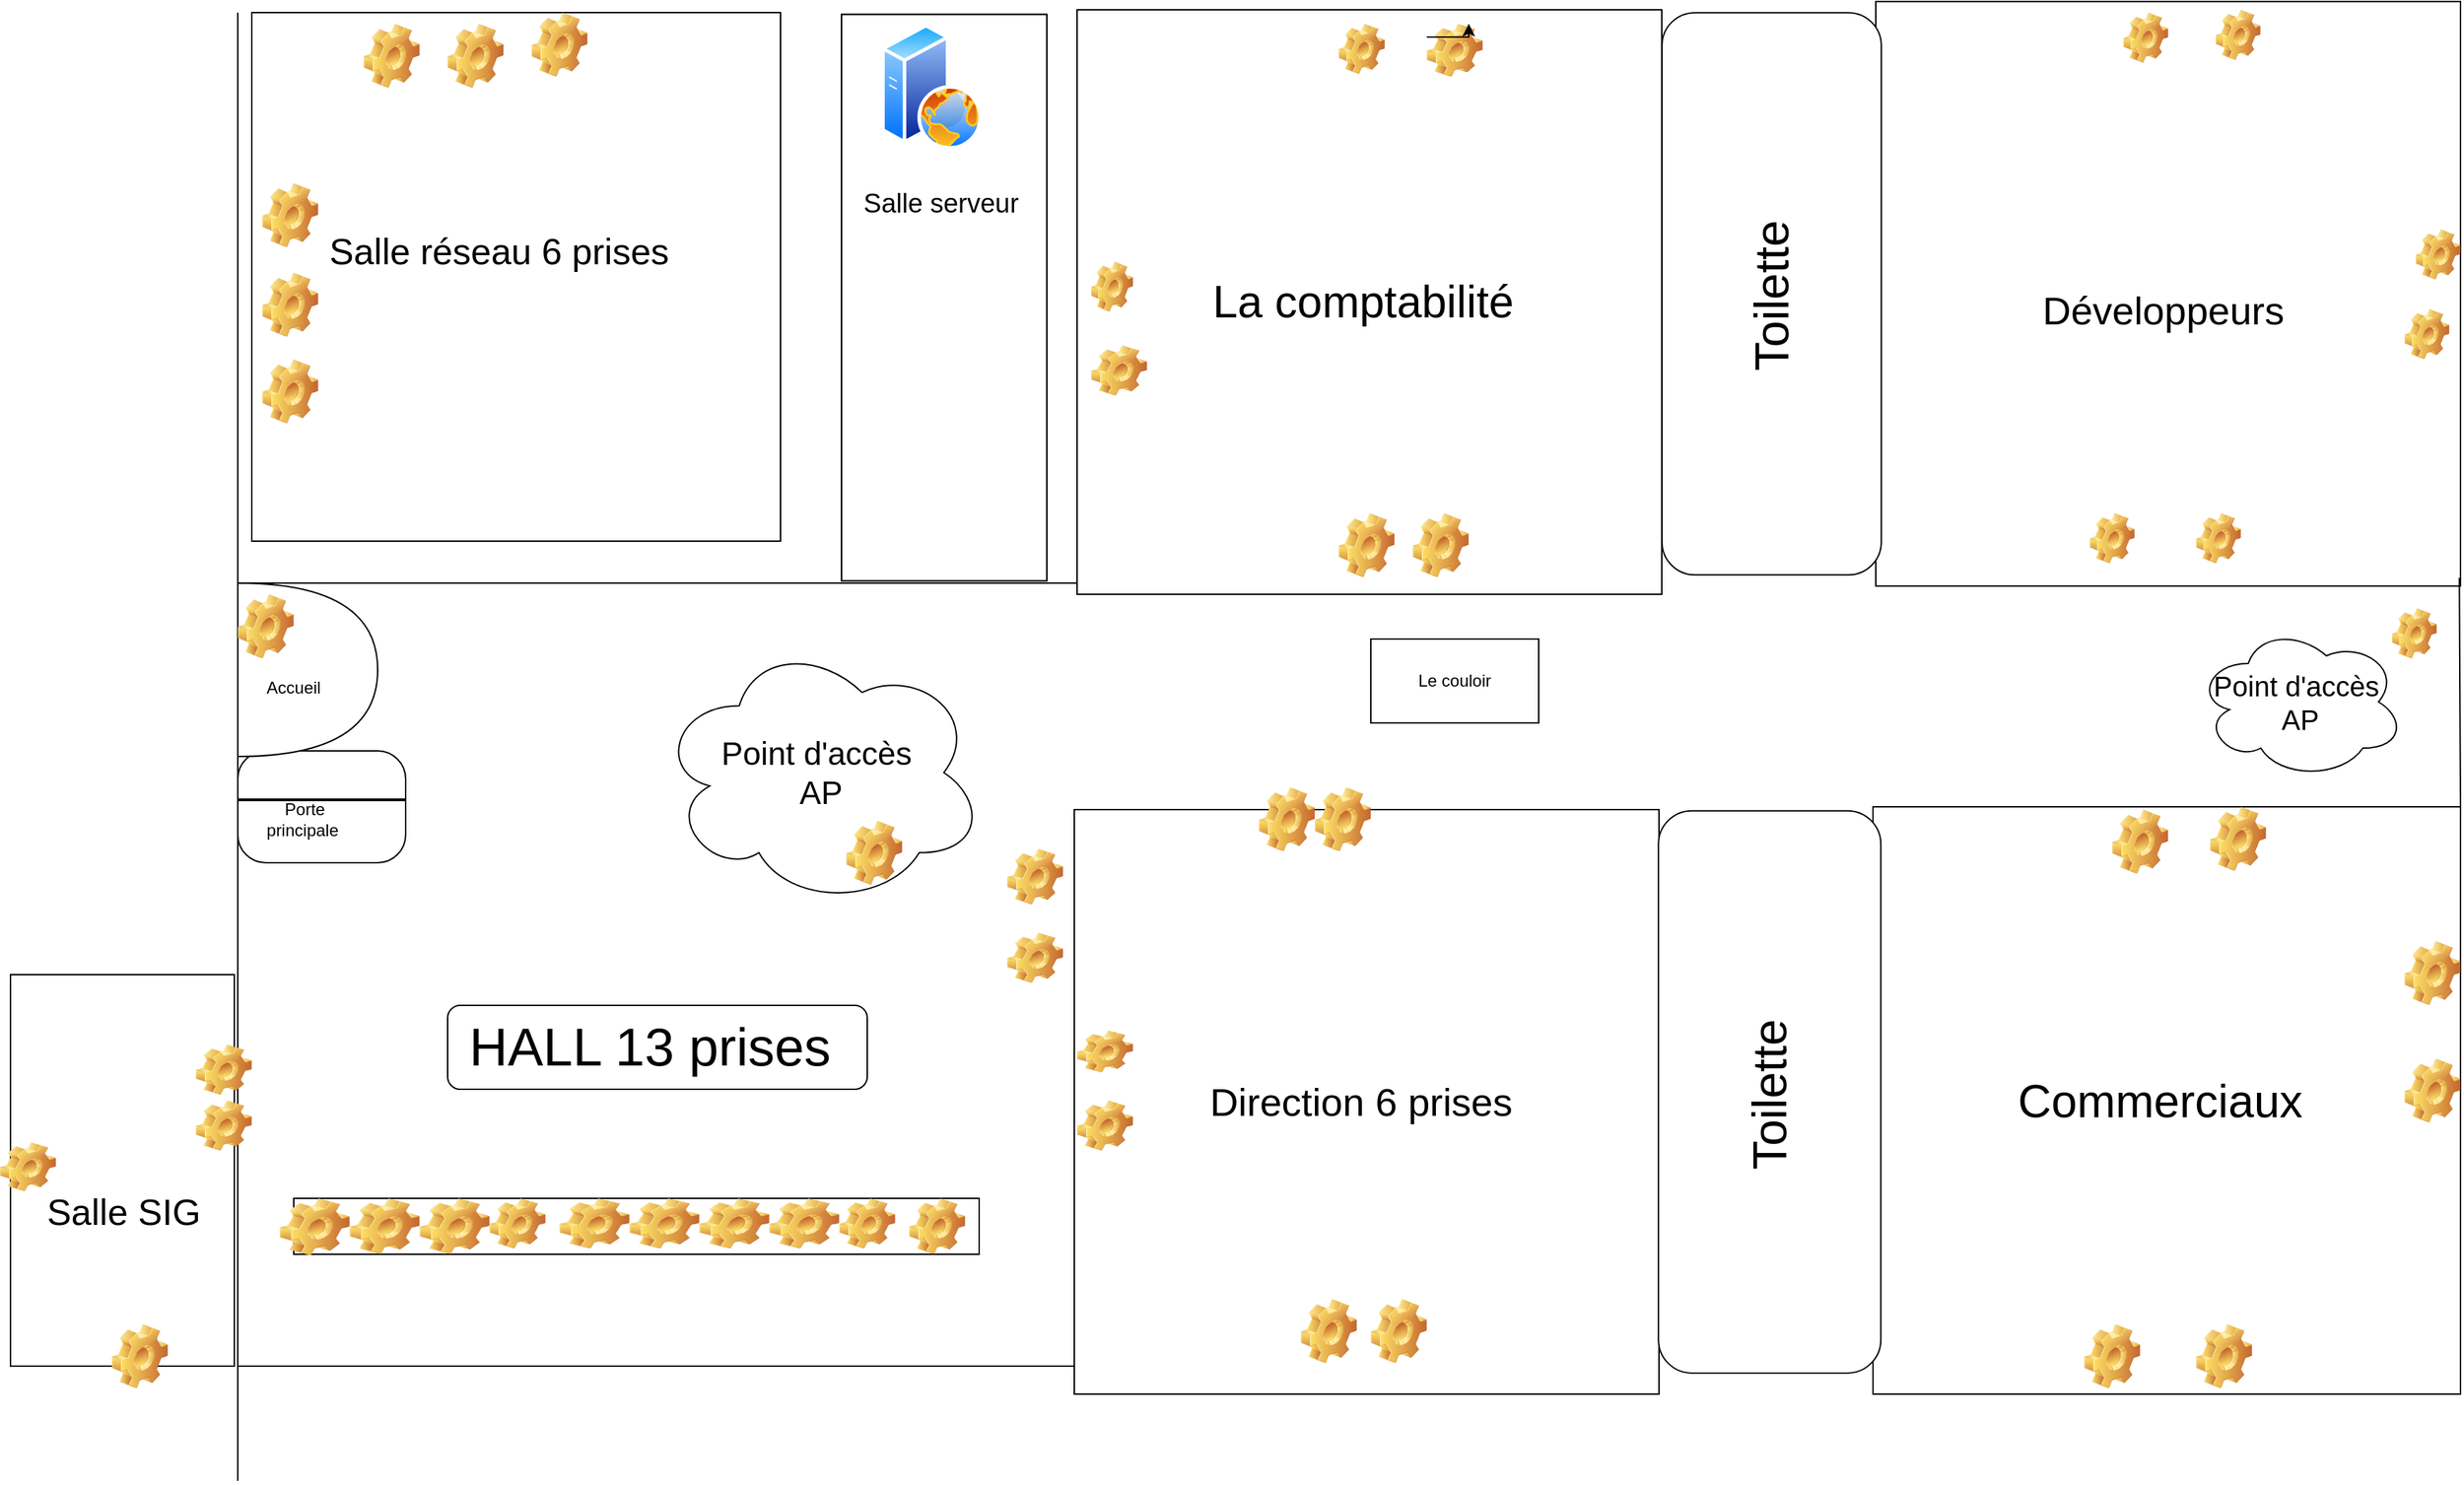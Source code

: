 <mxfile version="24.0.7" type="github">
  <diagram name="Page-1" id="CkJ11IbJdgqycw08BvRD">
    <mxGraphModel dx="2399" dy="3188" grid="1" gridSize="10" guides="1" tooltips="1" connect="1" arrows="1" fold="1" page="1" pageScale="1" pageWidth="827" pageHeight="1169" math="0" shadow="0">
      <root>
        <mxCell id="0" />
        <mxCell id="1" parent="0" />
        <mxCell id="zvDx-RI4SgqdZpIUH7GK-1" value="" style="rounded=0;whiteSpace=wrap;html=1;rotation=-90;" vertex="1" parent="1">
          <mxGeometry x="-222.5" y="-500" width="280" height="160" as="geometry" />
        </mxCell>
        <mxCell id="zvDx-RI4SgqdZpIUH7GK-5" value="" style="endArrow=none;html=1;rounded=0;" edge="1" parent="1">
          <mxGeometry width="50" height="50" relative="1" as="geometry">
            <mxPoint y="-1248" as="sourcePoint" />
            <mxPoint y="-198" as="targetPoint" />
          </mxGeometry>
        </mxCell>
        <mxCell id="zvDx-RI4SgqdZpIUH7GK-6" value="" style="endArrow=none;html=1;rounded=0;" edge="1" parent="1">
          <mxGeometry width="50" height="50" relative="1" as="geometry">
            <mxPoint x="600" y="-280" as="sourcePoint" />
            <mxPoint y="-280" as="targetPoint" />
          </mxGeometry>
        </mxCell>
        <mxCell id="zvDx-RI4SgqdZpIUH7GK-9" value="" style="rounded=0;whiteSpace=wrap;html=1;" vertex="1" parent="1">
          <mxGeometry x="40" y="-400" width="490" height="40" as="geometry" />
        </mxCell>
        <mxCell id="zvDx-RI4SgqdZpIUH7GK-40" value="" style="shape=image;html=1;verticalLabelPosition=bottom;verticalAlign=top;imageAspect=0;image=img/clipart/Gear_128x128.png" vertex="1" parent="1">
          <mxGeometry x="30" y="-400" width="50" height="41" as="geometry" />
        </mxCell>
        <mxCell id="zvDx-RI4SgqdZpIUH7GK-41" value="" style="shape=image;html=1;verticalLabelPosition=bottom;verticalAlign=top;imageAspect=0;image=img/clipart/Gear_128x128.png" vertex="1" parent="1">
          <mxGeometry x="80" y="-400" width="50" height="40" as="geometry" />
        </mxCell>
        <mxCell id="zvDx-RI4SgqdZpIUH7GK-42" value="" style="shape=image;html=1;verticalLabelPosition=bottom;verticalAlign=top;imageAspect=0;image=img/clipart/Gear_128x128.png" vertex="1" parent="1">
          <mxGeometry x="130" y="-400" width="50" height="40" as="geometry" />
        </mxCell>
        <mxCell id="zvDx-RI4SgqdZpIUH7GK-44" value="" style="shape=image;html=1;verticalLabelPosition=bottom;verticalAlign=top;imageAspect=0;image=img/clipart/Gear_128x128.png" vertex="1" parent="1">
          <mxGeometry x="180" y="-400" width="40" height="36" as="geometry" />
        </mxCell>
        <mxCell id="zvDx-RI4SgqdZpIUH7GK-45" value="" style="shape=image;html=1;verticalLabelPosition=bottom;verticalAlign=top;imageAspect=0;image=img/clipart/Gear_128x128.png" vertex="1" parent="1">
          <mxGeometry x="230" y="-400" width="50" height="36" as="geometry" />
        </mxCell>
        <mxCell id="zvDx-RI4SgqdZpIUH7GK-46" value="" style="shape=image;html=1;verticalLabelPosition=bottom;verticalAlign=top;imageAspect=0;image=img/clipart/Gear_128x128.png" vertex="1" parent="1">
          <mxGeometry x="280" y="-400" width="50" height="36" as="geometry" />
        </mxCell>
        <mxCell id="zvDx-RI4SgqdZpIUH7GK-47" value="" style="shape=image;html=1;verticalLabelPosition=bottom;verticalAlign=top;imageAspect=0;image=img/clipart/Gear_128x128.png" vertex="1" parent="1">
          <mxGeometry x="330" y="-400" width="50" height="36" as="geometry" />
        </mxCell>
        <mxCell id="zvDx-RI4SgqdZpIUH7GK-48" value="" style="shape=image;html=1;verticalLabelPosition=bottom;verticalAlign=top;imageAspect=0;image=img/clipart/Gear_128x128.png" vertex="1" parent="1">
          <mxGeometry x="380" y="-400" width="50" height="36" as="geometry" />
        </mxCell>
        <mxCell id="zvDx-RI4SgqdZpIUH7GK-49" value="" style="shape=image;html=1;verticalLabelPosition=bottom;verticalAlign=top;imageAspect=0;image=img/clipart/Gear_128x128.png" vertex="1" parent="1">
          <mxGeometry x="430" y="-400" width="40" height="36" as="geometry" />
        </mxCell>
        <mxCell id="zvDx-RI4SgqdZpIUH7GK-50" value="" style="shape=image;html=1;verticalLabelPosition=bottom;verticalAlign=top;imageAspect=0;image=img/clipart/Gear_128x128.png" vertex="1" parent="1">
          <mxGeometry x="480" y="-400" width="40" height="40" as="geometry" />
        </mxCell>
        <mxCell id="zvDx-RI4SgqdZpIUH7GK-53" value="" style="shape=image;html=1;verticalLabelPosition=bottom;verticalAlign=top;imageAspect=0;image=img/clipart/Gear_128x128.png" vertex="1" parent="1">
          <mxGeometry x="-30" y="-510" width="40" height="36" as="geometry" />
        </mxCell>
        <mxCell id="zvDx-RI4SgqdZpIUH7GK-55" value="" style="shape=image;html=1;verticalLabelPosition=bottom;verticalAlign=top;imageAspect=0;image=img/clipart/Gear_128x128.png" vertex="1" parent="1">
          <mxGeometry x="-30" y="-470" width="40" height="36" as="geometry" />
        </mxCell>
        <mxCell id="zvDx-RI4SgqdZpIUH7GK-57" value="" style="shape=image;html=1;verticalLabelPosition=bottom;verticalAlign=top;imageAspect=0;image=img/clipart/Gear_128x128.png" vertex="1" parent="1">
          <mxGeometry x="-170" y="-440" width="40" height="35" as="geometry" />
        </mxCell>
        <mxCell id="zvDx-RI4SgqdZpIUH7GK-58" value="" style="shape=image;html=1;verticalLabelPosition=bottom;verticalAlign=top;imageAspect=0;image=img/clipart/Gear_128x128.png" vertex="1" parent="1">
          <mxGeometry x="-90" y="-310" width="40" height="46" as="geometry" />
        </mxCell>
        <mxCell id="zvDx-RI4SgqdZpIUH7GK-62" value="&lt;font style=&quot;font-size: 23px;&quot;&gt;Point d&#39;accès&amp;nbsp;&lt;/font&gt;&lt;div style=&quot;font-size: 23px;&quot;&gt;&lt;font style=&quot;font-size: 23px;&quot;&gt;AP&lt;/font&gt;&lt;/div&gt;" style="ellipse;shape=cloud;whiteSpace=wrap;html=1;" vertex="1" parent="1">
          <mxGeometry x="300" y="-800" width="234" height="191" as="geometry" />
        </mxCell>
        <mxCell id="zvDx-RI4SgqdZpIUH7GK-63" value="" style="rounded=1;whiteSpace=wrap;html=1;arcSize=25;" vertex="1" parent="1">
          <mxGeometry y="-720" width="120" height="80" as="geometry" />
        </mxCell>
        <mxCell id="zvDx-RI4SgqdZpIUH7GK-64" value="" style="line;strokeWidth=2;html=1;" vertex="1" parent="1">
          <mxGeometry y="-690" width="120" height="10" as="geometry" />
        </mxCell>
        <mxCell id="zvDx-RI4SgqdZpIUH7GK-65" value="" style="endArrow=none;html=1;rounded=0;" edge="1" parent="1">
          <mxGeometry width="50" height="50" relative="1" as="geometry">
            <mxPoint y="-840" as="sourcePoint" />
            <mxPoint x="600" y="-840" as="targetPoint" />
          </mxGeometry>
        </mxCell>
        <mxCell id="zvDx-RI4SgqdZpIUH7GK-72" value="&lt;font style=&quot;font-size: 28px;&quot;&gt;Direction 6 prises&amp;nbsp;&lt;/font&gt;" style="whiteSpace=wrap;html=1;aspect=fixed;" vertex="1" parent="1">
          <mxGeometry x="598" y="-678" width="418" height="418" as="geometry" />
        </mxCell>
        <mxCell id="zvDx-RI4SgqdZpIUH7GK-73" value="&lt;font style=&quot;font-size: 33px;&quot;&gt;Commerciaux&amp;nbsp;&lt;/font&gt;" style="whiteSpace=wrap;html=1;aspect=fixed;" vertex="1" parent="1">
          <mxGeometry x="1169" y="-680" width="420" height="420" as="geometry" />
        </mxCell>
        <mxCell id="zvDx-RI4SgqdZpIUH7GK-74" value="" style="shape=image;html=1;verticalLabelPosition=bottom;verticalAlign=top;imageAspect=0;image=img/clipart/Gear_128x128.png" vertex="1" parent="1">
          <mxGeometry x="600" y="-470" width="40" height="36" as="geometry" />
        </mxCell>
        <mxCell id="zvDx-RI4SgqdZpIUH7GK-75" value="" style="shape=image;html=1;verticalLabelPosition=bottom;verticalAlign=top;imageAspect=0;image=img/clipart/Gear_128x128.png" vertex="1" parent="1">
          <mxGeometry x="600" y="-520" width="40" height="30" as="geometry" />
        </mxCell>
        <mxCell id="zvDx-RI4SgqdZpIUH7GK-76" value="" style="shape=image;html=1;verticalLabelPosition=bottom;verticalAlign=top;imageAspect=0;image=img/clipart/Gear_128x128.png" vertex="1" parent="1">
          <mxGeometry x="550" y="-650" width="40" height="40" as="geometry" />
        </mxCell>
        <mxCell id="zvDx-RI4SgqdZpIUH7GK-77" value="" style="shape=image;html=1;verticalLabelPosition=bottom;verticalAlign=top;imageAspect=0;image=img/clipart/Gear_128x128.png" vertex="1" parent="1">
          <mxGeometry x="550" y="-590" width="40" height="36" as="geometry" />
        </mxCell>
        <mxCell id="zvDx-RI4SgqdZpIUH7GK-78" value="" style="shape=image;html=1;verticalLabelPosition=bottom;verticalAlign=top;imageAspect=0;image=img/clipart/Gear_128x128.png" vertex="1" parent="1">
          <mxGeometry x="760" y="-328" width="40" height="46" as="geometry" />
        </mxCell>
        <mxCell id="zvDx-RI4SgqdZpIUH7GK-79" value="" style="shape=image;html=1;verticalLabelPosition=bottom;verticalAlign=top;imageAspect=0;image=img/clipart/Gear_128x128.png" vertex="1" parent="1">
          <mxGeometry x="810" y="-328" width="40" height="46" as="geometry" />
        </mxCell>
        <mxCell id="zvDx-RI4SgqdZpIUH7GK-80" value="" style="shape=image;html=1;verticalLabelPosition=bottom;verticalAlign=top;imageAspect=0;image=img/clipart/Gear_128x128.png" vertex="1" parent="1">
          <mxGeometry x="730" y="-694" width="40" height="46" as="geometry" />
        </mxCell>
        <mxCell id="zvDx-RI4SgqdZpIUH7GK-81" value="" style="shape=image;html=1;verticalLabelPosition=bottom;verticalAlign=top;imageAspect=0;image=img/clipart/Gear_128x128.png" vertex="1" parent="1">
          <mxGeometry x="770" y="-694" width="40" height="46" as="geometry" />
        </mxCell>
        <mxCell id="zvDx-RI4SgqdZpIUH7GK-82" value="&lt;font style=&quot;font-size: 32px;&quot;&gt;La comptabilité&amp;nbsp;&lt;/font&gt;" style="whiteSpace=wrap;html=1;aspect=fixed;" vertex="1" parent="1">
          <mxGeometry x="600" y="-1250" width="418" height="418" as="geometry" />
        </mxCell>
        <mxCell id="zvDx-RI4SgqdZpIUH7GK-83" value="" style="whiteSpace=wrap;html=1;aspect=fixed;" vertex="1" parent="1">
          <mxGeometry x="1171" y="-1255.88" width="418" height="418" as="geometry" />
        </mxCell>
        <mxCell id="zvDx-RI4SgqdZpIUH7GK-84" value="&lt;span style=&quot;color: rgba(0, 0, 0, 0); font-family: monospace; font-size: 0px; text-align: start; text-wrap: nowrap;&quot;&gt;%3CmxGraphModel%3E%3Croot%3E%3CmxCell%20id%3D%220%22%2F%3E%3CmxCell%20id%3D%221%22%20parent%3D%220%22%2F%3E%3CmxCell%20id%3D%222%22%20value%3D%22%22%20style%3D%22shape%3Dimage%3Bhtml%3D1%3BverticalLabelPosition%3Dbottom%3BverticalAlign%3Dtop%3BimageAspect%3D0%3Bimage%3Dimg%2Fclipart%2FGear_128x128.png%22%20vertex%3D%221%22%20parent%3D%221%22%3E%3CmxGeometry%20x%3D%22550%22%20y%3D%22-656%22%20width%3D%2240%22%20height%3D%2246%22%20as%3D%22geometry%22%2F%3E%3C%2FmxCell%3E%3C%2Froot%3E%3C%2FmxGraphModel%3E&lt;/span&gt;&lt;span style=&quot;color: rgba(0, 0, 0, 0); font-family: monospace; font-size: 0px; text-align: start; text-wrap: nowrap;&quot;&gt;%3CmxGraphModel%3E%3Croot%3E%3CmxCell%20id%3D%220%22%2F%3E%3CmxCell%20id%3D%221%22%20parent%3D%220%22%2F%3E%3CmxCell%20id%3D%222%22%20value%3D%22%22%20style%3D%22shape%3Dimage%3Bhtml%3D1%3BverticalLabelPosition%3Dbottom%3BverticalAlign%3Dtop%3BimageAspect%3D0%3Bimage%3Dimg%2Fclipart%2FGear_128x128.png%22%20vertex%3D%221%22%20parent%3D%221%22%3E%3CmxGeometry%20x%3D%22550%22%20y%3D%22-656%22%20width%3D%2240%22%20height%3D%2246%22%20as%3D%22geometry%22%2F%3E%3C%2FmxCell%3E%3C%2Froot%3E%3C%2FmxGraphModel%3E&lt;/span&gt;" style="rounded=0;whiteSpace=wrap;html=1;rotation=-90;" vertex="1" parent="1">
          <mxGeometry x="302.5" y="-1117.5" width="405" height="146.65" as="geometry" />
        </mxCell>
        <mxCell id="zvDx-RI4SgqdZpIUH7GK-86" value="&lt;span style=&quot;color: rgba(0, 0, 0, 0); font-family: monospace; font-size: 0px; text-align: start; text-wrap: nowrap;&quot;&gt;%3CmxGraphModel%3E%3Croot%3E%3CmxCell%20id%3D%220%22%2F%3E%3CmxCell%20id%3D%221%22%20parent%3D%220%22%2F%3E%3CmxCell%20id%3D%222%22%20value%3D%22%22%20style%3D%22shape%3Dimage%3Bhtml%3D1%3BverticalLabelPosition%3Dbottom%3BverticalAlign%3Dtop%3BimageAspect%3D0%3Bimage%3Dimg%2Fclipart%2FGear_128x128.png%22%20vertex%3D%221%22%20parent%3D%221%22%3E%3CmxGeometry%20x%3D%22550%22%20y%3D%22-656%22%20width%3D%2240%22%20height%3D%2246%22%20as%3D%22geometry%22%2F%3E%3C%2FmxCell%3E%3C%2Froot%3E%3C%2FmxGraphModel%3E&lt;/span&gt;&lt;span style=&quot;color: rgba(0, 0, 0, 0); font-family: monospace; font-size: 0px; text-align: start; text-wrap: nowrap;&quot;&gt;%3CmxGraphModel%3E%3Croot%3E%3CmxCell%20id%3D%220%22%2F%3E%3CmxCell%20id%3D%221%22%20parent%3D%220%22%2F%3E%3CmxCell%20id%3D%222%22%20value%3D%22%22%20style%3D%22shape%3Dimage%3Bhtml%3D1%3BverticalLabelPosition%3Dbottom%3BverticalAlign%3Dtop%3BimageAspect%3D0%3Bimage%3Dimg%2Fclipart%2FGear_128x128.png%22%20vertex%3D%221%22%20parent%3D%221%22%3E%3CmxGeometry%20x%3D%22550%22%20y%3D%22-656%22%20width%3D%2240%22%20height%3D%2246%22%20as%3D%22geometry%22%2F%3E%3C%2FmxCell%3E%3C%2Froot%3E%3C%2FmxGraphModel%3E&lt;/span&gt;" style="rounded=0;whiteSpace=wrap;html=1;rotation=-90;" vertex="1" parent="1">
          <mxGeometry x="302.5" y="-1117.5" width="405" height="146.65" as="geometry" />
        </mxCell>
        <mxCell id="zvDx-RI4SgqdZpIUH7GK-90" value="" style="image;aspect=fixed;perimeter=ellipsePerimeter;html=1;align=center;shadow=0;dashed=0;spacingTop=3;image=img/lib/active_directory/web_server.svg;" vertex="1" parent="1">
          <mxGeometry x="460" y="-1240" width="72" height="90" as="geometry" />
        </mxCell>
        <mxCell id="zvDx-RI4SgqdZpIUH7GK-91" value="" style="whiteSpace=wrap;html=1;aspect=fixed;" vertex="1" parent="1">
          <mxGeometry x="10" y="-1248" width="378" height="378" as="geometry" />
        </mxCell>
        <mxCell id="zvDx-RI4SgqdZpIUH7GK-92" value="" style="shape=image;html=1;verticalLabelPosition=bottom;verticalAlign=top;imageAspect=0;image=img/clipart/Gear_128x128.png" vertex="1" parent="1">
          <mxGeometry x="90" y="-1240" width="40" height="46" as="geometry" />
        </mxCell>
        <mxCell id="zvDx-RI4SgqdZpIUH7GK-97" value="" style="shape=image;html=1;verticalLabelPosition=bottom;verticalAlign=top;imageAspect=0;image=img/clipart/Gear_128x128.png" vertex="1" parent="1">
          <mxGeometry x="150" y="-1240" width="40" height="46" as="geometry" />
        </mxCell>
        <mxCell id="zvDx-RI4SgqdZpIUH7GK-98" value="" style="shape=image;html=1;verticalLabelPosition=bottom;verticalAlign=top;imageAspect=0;image=img/clipart/Gear_128x128.png" vertex="1" parent="1">
          <mxGeometry x="210" y="-1248" width="40" height="46" as="geometry" />
        </mxCell>
        <mxCell id="zvDx-RI4SgqdZpIUH7GK-99" value="" style="shape=image;html=1;verticalLabelPosition=bottom;verticalAlign=top;imageAspect=0;image=img/clipart/Gear_128x128.png" vertex="1" parent="1">
          <mxGeometry x="17.5" y="-1126" width="40" height="46" as="geometry" />
        </mxCell>
        <mxCell id="zvDx-RI4SgqdZpIUH7GK-100" value="" style="shape=image;html=1;verticalLabelPosition=bottom;verticalAlign=top;imageAspect=0;image=img/clipart/Gear_128x128.png" vertex="1" parent="1">
          <mxGeometry x="17.5" y="-1062" width="40" height="46" as="geometry" />
        </mxCell>
        <mxCell id="zvDx-RI4SgqdZpIUH7GK-101" value="" style="shape=image;html=1;verticalLabelPosition=bottom;verticalAlign=top;imageAspect=0;image=img/clipart/Gear_128x128.png" vertex="1" parent="1">
          <mxGeometry x="17.5" y="-1000" width="40" height="46" as="geometry" />
        </mxCell>
        <mxCell id="zvDx-RI4SgqdZpIUH7GK-104" value="&lt;font style=&quot;font-size: 26px;&quot;&gt;Salle réseau 6 prises&amp;nbsp;&lt;/font&gt;" style="text;html=1;align=center;verticalAlign=middle;resizable=0;points=[];autosize=1;strokeColor=none;fillColor=none;" vertex="1" parent="1">
          <mxGeometry x="55" y="-1097" width="270" height="40" as="geometry" />
        </mxCell>
        <mxCell id="zvDx-RI4SgqdZpIUH7GK-107" value="&lt;font style=&quot;font-size: 19px;&quot;&gt;Salle serveur&amp;nbsp;&lt;/font&gt;" style="text;html=1;align=center;verticalAlign=middle;resizable=0;points=[];autosize=1;strokeColor=none;fillColor=none;" vertex="1" parent="1">
          <mxGeometry x="435" y="-1131" width="140" height="40" as="geometry" />
        </mxCell>
        <mxCell id="zvDx-RI4SgqdZpIUH7GK-108" value="" style="shape=image;html=1;verticalLabelPosition=bottom;verticalAlign=top;imageAspect=0;image=img/clipart/Gear_128x128.png" vertex="1" parent="1">
          <mxGeometry x="787" y="-1240" width="33" height="36" as="geometry" />
        </mxCell>
        <mxCell id="zvDx-RI4SgqdZpIUH7GK-109" value="" style="shape=image;html=1;verticalLabelPosition=bottom;verticalAlign=top;imageAspect=0;image=img/clipart/Gear_128x128.png" vertex="1" parent="1">
          <mxGeometry x="850" y="-1240" width="40" height="38" as="geometry" />
        </mxCell>
        <mxCell id="zvDx-RI4SgqdZpIUH7GK-110" value="" style="shape=image;html=1;verticalLabelPosition=bottom;verticalAlign=top;imageAspect=0;image=img/clipart/Gear_128x128.png" vertex="1" parent="1">
          <mxGeometry x="610" y="-1070" width="30" height="36" as="geometry" />
        </mxCell>
        <mxCell id="zvDx-RI4SgqdZpIUH7GK-111" value="" style="shape=image;html=1;verticalLabelPosition=bottom;verticalAlign=top;imageAspect=0;image=img/clipart/Gear_128x128.png" vertex="1" parent="1">
          <mxGeometry x="610" y="-1010" width="40" height="36" as="geometry" />
        </mxCell>
        <mxCell id="zvDx-RI4SgqdZpIUH7GK-112" value="" style="shape=image;html=1;verticalLabelPosition=bottom;verticalAlign=top;imageAspect=0;image=img/clipart/Gear_128x128.png" vertex="1" parent="1">
          <mxGeometry x="787" y="-890" width="40" height="46" as="geometry" />
        </mxCell>
        <mxCell id="zvDx-RI4SgqdZpIUH7GK-113" value="" style="shape=image;html=1;verticalLabelPosition=bottom;verticalAlign=top;imageAspect=0;image=img/clipart/Gear_128x128.png" vertex="1" parent="1">
          <mxGeometry x="840" y="-890" width="40" height="46" as="geometry" />
        </mxCell>
        <mxCell id="zvDx-RI4SgqdZpIUH7GK-115" value="&lt;font style=&quot;font-size: 28px;&quot;&gt;Développeurs&amp;nbsp;&lt;/font&gt;" style="text;html=1;align=center;verticalAlign=middle;resizable=0;points=[];autosize=1;strokeColor=none;fillColor=none;" vertex="1" parent="1">
          <mxGeometry x="1280" y="-1060" width="200" height="50" as="geometry" />
        </mxCell>
        <mxCell id="zvDx-RI4SgqdZpIUH7GK-117" value="Le couloir" style="whiteSpace=wrap;html=1;" vertex="1" parent="1">
          <mxGeometry x="810" y="-800" width="120" height="60" as="geometry" />
        </mxCell>
        <mxCell id="zvDx-RI4SgqdZpIUH7GK-118" value="&lt;font style=&quot;font-size: 20px;&quot;&gt;Point d&#39;accès&amp;nbsp;&lt;/font&gt;&lt;div style=&quot;font-size: 20px;&quot;&gt;&lt;font style=&quot;font-size: 20px;&quot;&gt;AP&lt;/font&gt;&lt;/div&gt;" style="ellipse;shape=cloud;whiteSpace=wrap;html=1;" vertex="1" parent="1">
          <mxGeometry x="1400" y="-810" width="149" height="110" as="geometry" />
        </mxCell>
        <mxCell id="zvDx-RI4SgqdZpIUH7GK-119" value="" style="shape=image;html=1;verticalLabelPosition=bottom;verticalAlign=top;imageAspect=0;image=img/clipart/Gear_128x128.png" vertex="1" parent="1">
          <mxGeometry x="1540" y="-822" width="32" height="36" as="geometry" />
        </mxCell>
        <mxCell id="zvDx-RI4SgqdZpIUH7GK-120" value="" style="endArrow=none;html=1;rounded=0;entryX=0.998;entryY=0.986;entryDx=0;entryDy=0;exitX=1;exitY=0;exitDx=0;exitDy=0;entryPerimeter=0;" edge="1" parent="1" source="zvDx-RI4SgqdZpIUH7GK-73" target="zvDx-RI4SgqdZpIUH7GK-83">
          <mxGeometry width="50" height="50" relative="1" as="geometry">
            <mxPoint x="1200" y="-760" as="sourcePoint" />
            <mxPoint x="1250" y="-810" as="targetPoint" />
          </mxGeometry>
        </mxCell>
        <mxCell id="zvDx-RI4SgqdZpIUH7GK-121" value="&lt;font style=&quot;font-size: 26px;&quot;&gt;Salle SIG&lt;/font&gt;" style="text;html=1;align=center;verticalAlign=middle;resizable=0;points=[];autosize=1;strokeColor=none;fillColor=none;" vertex="1" parent="1">
          <mxGeometry x="-147.5" y="-410" width="130" height="40" as="geometry" />
        </mxCell>
        <mxCell id="zvDx-RI4SgqdZpIUH7GK-124" value="" style="shape=or;whiteSpace=wrap;html=1;" vertex="1" parent="1">
          <mxGeometry y="-840" width="100" height="124" as="geometry" />
        </mxCell>
        <mxCell id="zvDx-RI4SgqdZpIUH7GK-126" value="" style="shape=image;html=1;verticalLabelPosition=bottom;verticalAlign=top;imageAspect=0;image=img/clipart/Gear_128x128.png" vertex="1" parent="1">
          <mxGeometry y="-832" width="40" height="46" as="geometry" />
        </mxCell>
        <mxCell id="zvDx-RI4SgqdZpIUH7GK-127" value="Accueil" style="text;html=1;align=center;verticalAlign=middle;whiteSpace=wrap;rounded=0;" vertex="1" parent="1">
          <mxGeometry x="10" y="-780" width="60" height="30" as="geometry" />
        </mxCell>
        <mxCell id="zvDx-RI4SgqdZpIUH7GK-128" value="Porte principale&amp;nbsp;" style="text;html=1;align=center;verticalAlign=middle;whiteSpace=wrap;rounded=0;" vertex="1" parent="1">
          <mxGeometry x="17.5" y="-686" width="60" height="30" as="geometry" />
        </mxCell>
        <mxCell id="zvDx-RI4SgqdZpIUH7GK-129" value="" style="shape=image;html=1;verticalLabelPosition=bottom;verticalAlign=top;imageAspect=0;image=img/clipart/Gear_128x128.png" vertex="1" parent="1">
          <mxGeometry x="435" y="-670" width="40" height="46" as="geometry" />
        </mxCell>
        <mxCell id="zvDx-RI4SgqdZpIUH7GK-130" style="edgeStyle=orthogonalEdgeStyle;rounded=0;orthogonalLoop=1;jettySize=auto;html=1;exitX=0;exitY=0.25;exitDx=0;exitDy=0;entryX=0.75;entryY=0;entryDx=0;entryDy=0;" edge="1" parent="1" source="zvDx-RI4SgqdZpIUH7GK-109" target="zvDx-RI4SgqdZpIUH7GK-109">
          <mxGeometry relative="1" as="geometry" />
        </mxCell>
        <mxCell id="zvDx-RI4SgqdZpIUH7GK-136" value="&lt;font style=&quot;font-size: 34px;&quot;&gt;Toilette&lt;/font&gt;&amp;nbsp;" style="rounded=1;whiteSpace=wrap;html=1;rotation=-90;" vertex="1" parent="1">
          <mxGeometry x="894.07" y="-555.61" width="402.1" height="159" as="geometry" />
        </mxCell>
        <mxCell id="zvDx-RI4SgqdZpIUH7GK-138" value="&lt;font style=&quot;font-size: 34px;&quot;&gt;Toilette&lt;/font&gt;&amp;nbsp;" style="rounded=1;whiteSpace=wrap;html=1;rotation=-90;" vertex="1" parent="1">
          <mxGeometry x="895.5" y="-1125.27" width="402.1" height="156.77" as="geometry" />
        </mxCell>
        <mxCell id="zvDx-RI4SgqdZpIUH7GK-140" value="" style="shape=image;html=1;verticalLabelPosition=bottom;verticalAlign=top;imageAspect=0;image=img/clipart/Gear_128x128.png" vertex="1" parent="1">
          <mxGeometry x="1549" y="-584" width="40" height="46" as="geometry" />
        </mxCell>
        <mxCell id="zvDx-RI4SgqdZpIUH7GK-141" value="" style="shape=image;html=1;verticalLabelPosition=bottom;verticalAlign=top;imageAspect=0;image=img/clipart/Gear_128x128.png" vertex="1" parent="1">
          <mxGeometry x="1549" y="-500" width="40" height="46" as="geometry" />
        </mxCell>
        <mxCell id="zvDx-RI4SgqdZpIUH7GK-142" value="" style="shape=image;html=1;verticalLabelPosition=bottom;verticalAlign=top;imageAspect=0;image=img/clipart/Gear_128x128.png" vertex="1" parent="1">
          <mxGeometry x="1340" y="-678" width="40" height="46" as="geometry" />
        </mxCell>
        <mxCell id="zvDx-RI4SgqdZpIUH7GK-143" value="" style="shape=image;html=1;verticalLabelPosition=bottom;verticalAlign=top;imageAspect=0;image=img/clipart/Gear_128x128.png" vertex="1" parent="1">
          <mxGeometry x="1410" y="-680" width="40" height="46" as="geometry" />
        </mxCell>
        <mxCell id="zvDx-RI4SgqdZpIUH7GK-144" value="" style="shape=image;html=1;verticalLabelPosition=bottom;verticalAlign=top;imageAspect=0;image=img/clipart/Gear_128x128.png" vertex="1" parent="1">
          <mxGeometry x="1320" y="-310" width="40" height="46" as="geometry" />
        </mxCell>
        <mxCell id="zvDx-RI4SgqdZpIUH7GK-145" value="" style="shape=image;html=1;verticalLabelPosition=bottom;verticalAlign=top;imageAspect=0;image=img/clipart/Gear_128x128.png" vertex="1" parent="1">
          <mxGeometry x="1400" y="-310" width="40" height="46" as="geometry" />
        </mxCell>
        <mxCell id="zvDx-RI4SgqdZpIUH7GK-146" value="" style="shape=image;html=1;verticalLabelPosition=bottom;verticalAlign=top;imageAspect=0;image=img/clipart/Gear_128x128.png" vertex="1" parent="1">
          <mxGeometry x="1348" y="-1248" width="32" height="36" as="geometry" />
        </mxCell>
        <mxCell id="zvDx-RI4SgqdZpIUH7GK-147" value="" style="shape=image;html=1;verticalLabelPosition=bottom;verticalAlign=top;imageAspect=0;image=img/clipart/Gear_128x128.png" vertex="1" parent="1">
          <mxGeometry x="1414" y="-1250" width="32" height="36" as="geometry" />
        </mxCell>
        <mxCell id="zvDx-RI4SgqdZpIUH7GK-148" value="" style="shape=image;html=1;verticalLabelPosition=bottom;verticalAlign=top;imageAspect=0;image=img/clipart/Gear_128x128.png" vertex="1" parent="1">
          <mxGeometry x="1557" y="-1093" width="32" height="36" as="geometry" />
        </mxCell>
        <mxCell id="zvDx-RI4SgqdZpIUH7GK-149" value="" style="shape=image;html=1;verticalLabelPosition=bottom;verticalAlign=top;imageAspect=0;image=img/clipart/Gear_128x128.png" vertex="1" parent="1">
          <mxGeometry x="1549" y="-1036" width="32" height="36" as="geometry" />
        </mxCell>
        <mxCell id="zvDx-RI4SgqdZpIUH7GK-150" value="" style="shape=image;html=1;verticalLabelPosition=bottom;verticalAlign=top;imageAspect=0;image=img/clipart/Gear_128x128.png" vertex="1" parent="1">
          <mxGeometry x="1324" y="-890" width="32" height="36" as="geometry" />
        </mxCell>
        <mxCell id="zvDx-RI4SgqdZpIUH7GK-151" value="" style="shape=image;html=1;verticalLabelPosition=bottom;verticalAlign=top;imageAspect=0;image=img/clipart/Gear_128x128.png" vertex="1" parent="1">
          <mxGeometry x="1400" y="-890" width="32" height="36" as="geometry" />
        </mxCell>
        <mxCell id="zvDx-RI4SgqdZpIUH7GK-153" value="&lt;font style=&quot;font-size: 38px;&quot;&gt;HALL 13 prises&amp;nbsp;&lt;/font&gt;" style="rounded=1;whiteSpace=wrap;html=1;" vertex="1" parent="1">
          <mxGeometry x="150" y="-538" width="300" height="60" as="geometry" />
        </mxCell>
      </root>
    </mxGraphModel>
  </diagram>
</mxfile>
